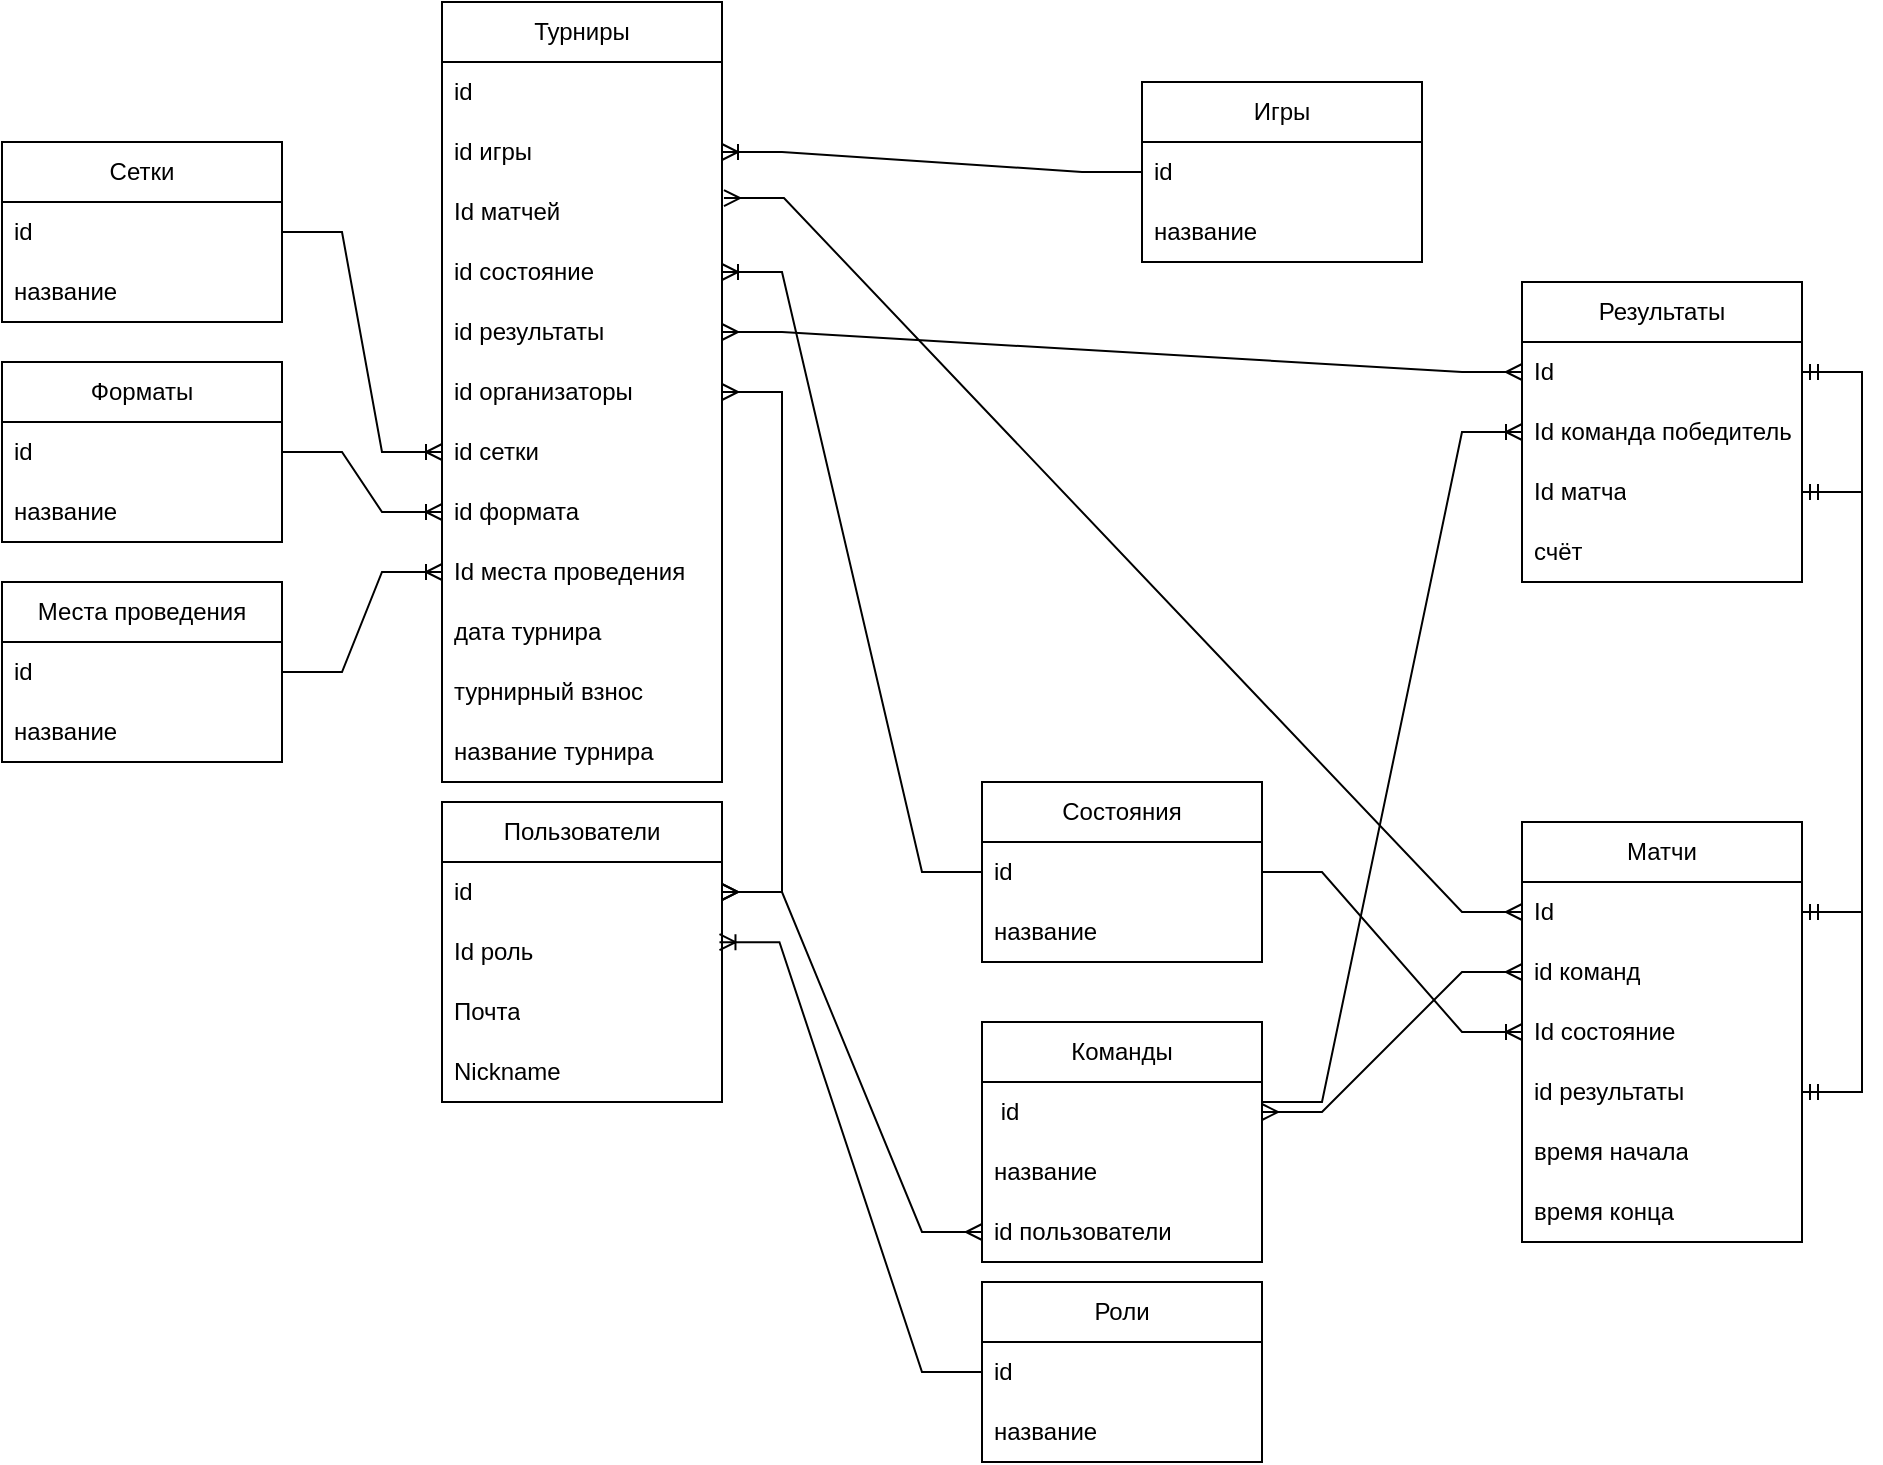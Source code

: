 <mxfile version="22.1.3" type="github">
  <diagram name="Страница — 1" id="v7ZtCFrKDvdxAF3M1OyC">
    <mxGraphModel dx="2261" dy="750" grid="1" gridSize="10" guides="1" tooltips="1" connect="1" arrows="1" fold="1" page="1" pageScale="1" pageWidth="827" pageHeight="1169" math="0" shadow="0">
      <root>
        <mxCell id="0" />
        <mxCell id="1" parent="0" />
        <mxCell id="OLDcQR_b7lq4X7Irolwi-84" value="Пользователи" style="swimlane;fontStyle=0;childLayout=stackLayout;horizontal=1;startSize=30;horizontalStack=0;resizeParent=1;resizeParentMax=0;resizeLast=0;collapsible=1;marginBottom=0;whiteSpace=wrap;html=1;" parent="1" vertex="1">
          <mxGeometry x="40" y="400" width="140" height="150" as="geometry" />
        </mxCell>
        <mxCell id="OLDcQR_b7lq4X7Irolwi-95" value="id" style="text;strokeColor=none;fillColor=none;align=left;verticalAlign=middle;spacingLeft=4;spacingRight=4;overflow=hidden;points=[[0,0.5],[1,0.5]];portConstraint=eastwest;rotatable=0;whiteSpace=wrap;html=1;" parent="OLDcQR_b7lq4X7Irolwi-84" vertex="1">
          <mxGeometry y="30" width="140" height="30" as="geometry" />
        </mxCell>
        <mxCell id="OLDcQR_b7lq4X7Irolwi-100" value="Id роль" style="text;strokeColor=none;fillColor=none;align=left;verticalAlign=middle;spacingLeft=4;spacingRight=4;overflow=hidden;points=[[0,0.5],[1,0.5]];portConstraint=eastwest;rotatable=0;whiteSpace=wrap;html=1;" parent="OLDcQR_b7lq4X7Irolwi-84" vertex="1">
          <mxGeometry y="60" width="140" height="30" as="geometry" />
        </mxCell>
        <mxCell id="OLDcQR_b7lq4X7Irolwi-87" value="Почта" style="text;strokeColor=none;fillColor=none;align=left;verticalAlign=middle;spacingLeft=4;spacingRight=4;overflow=hidden;points=[[0,0.5],[1,0.5]];portConstraint=eastwest;rotatable=0;whiteSpace=wrap;html=1;" parent="OLDcQR_b7lq4X7Irolwi-84" vertex="1">
          <mxGeometry y="90" width="140" height="30" as="geometry" />
        </mxCell>
        <mxCell id="OLDcQR_b7lq4X7Irolwi-86" value="Nickname" style="text;strokeColor=none;fillColor=none;align=left;verticalAlign=middle;spacingLeft=4;spacingRight=4;overflow=hidden;points=[[0,0.5],[1,0.5]];portConstraint=eastwest;rotatable=0;whiteSpace=wrap;html=1;" parent="OLDcQR_b7lq4X7Irolwi-84" vertex="1">
          <mxGeometry y="120" width="140" height="30" as="geometry" />
        </mxCell>
        <mxCell id="OLDcQR_b7lq4X7Irolwi-88" value="Команды" style="swimlane;fontStyle=0;childLayout=stackLayout;horizontal=1;startSize=30;horizontalStack=0;resizeParent=1;resizeParentMax=0;resizeLast=0;collapsible=1;marginBottom=0;whiteSpace=wrap;html=1;" parent="1" vertex="1">
          <mxGeometry x="310" y="510" width="140" height="120" as="geometry" />
        </mxCell>
        <mxCell id="OLDcQR_b7lq4X7Irolwi-89" value="&amp;nbsp;id" style="text;strokeColor=none;fillColor=none;align=left;verticalAlign=middle;spacingLeft=4;spacingRight=4;overflow=hidden;points=[[0,0.5],[1,0.5]];portConstraint=eastwest;rotatable=0;whiteSpace=wrap;html=1;" parent="OLDcQR_b7lq4X7Irolwi-88" vertex="1">
          <mxGeometry y="30" width="140" height="30" as="geometry" />
        </mxCell>
        <mxCell id="OLDcQR_b7lq4X7Irolwi-90" value="название" style="text;strokeColor=none;fillColor=none;align=left;verticalAlign=middle;spacingLeft=4;spacingRight=4;overflow=hidden;points=[[0,0.5],[1,0.5]];portConstraint=eastwest;rotatable=0;whiteSpace=wrap;html=1;" parent="OLDcQR_b7lq4X7Irolwi-88" vertex="1">
          <mxGeometry y="60" width="140" height="30" as="geometry" />
        </mxCell>
        <mxCell id="OLDcQR_b7lq4X7Irolwi-159" value="id пользователи" style="text;strokeColor=none;fillColor=none;align=left;verticalAlign=middle;spacingLeft=4;spacingRight=4;overflow=hidden;points=[[0,0.5],[1,0.5]];portConstraint=eastwest;rotatable=0;whiteSpace=wrap;html=1;" parent="OLDcQR_b7lq4X7Irolwi-88" vertex="1">
          <mxGeometry y="90" width="140" height="30" as="geometry" />
        </mxCell>
        <mxCell id="OLDcQR_b7lq4X7Irolwi-96" value="Роли" style="swimlane;fontStyle=0;childLayout=stackLayout;horizontal=1;startSize=30;horizontalStack=0;resizeParent=1;resizeParentMax=0;resizeLast=0;collapsible=1;marginBottom=0;whiteSpace=wrap;html=1;" parent="1" vertex="1">
          <mxGeometry x="310" y="640" width="140" height="90" as="geometry" />
        </mxCell>
        <mxCell id="OLDcQR_b7lq4X7Irolwi-97" value="id" style="text;strokeColor=none;fillColor=none;align=left;verticalAlign=middle;spacingLeft=4;spacingRight=4;overflow=hidden;points=[[0,0.5],[1,0.5]];portConstraint=eastwest;rotatable=0;whiteSpace=wrap;html=1;" parent="OLDcQR_b7lq4X7Irolwi-96" vertex="1">
          <mxGeometry y="30" width="140" height="30" as="geometry" />
        </mxCell>
        <mxCell id="OLDcQR_b7lq4X7Irolwi-98" value="название" style="text;strokeColor=none;fillColor=none;align=left;verticalAlign=middle;spacingLeft=4;spacingRight=4;overflow=hidden;points=[[0,0.5],[1,0.5]];portConstraint=eastwest;rotatable=0;whiteSpace=wrap;html=1;" parent="OLDcQR_b7lq4X7Irolwi-96" vertex="1">
          <mxGeometry y="60" width="140" height="30" as="geometry" />
        </mxCell>
        <mxCell id="OLDcQR_b7lq4X7Irolwi-102" value="" style="edgeStyle=entityRelationEdgeStyle;fontSize=12;html=1;endArrow=ERoneToMany;rounded=0;entryX=0.991;entryY=0.336;entryDx=0;entryDy=0;entryPerimeter=0;exitX=0;exitY=0.5;exitDx=0;exitDy=0;" parent="1" source="OLDcQR_b7lq4X7Irolwi-97" target="OLDcQR_b7lq4X7Irolwi-100" edge="1">
          <mxGeometry width="100" height="100" relative="1" as="geometry">
            <mxPoint x="350" y="700" as="sourcePoint" />
            <mxPoint x="450" y="600" as="targetPoint" />
          </mxGeometry>
        </mxCell>
        <mxCell id="OLDcQR_b7lq4X7Irolwi-103" value="Матчи" style="swimlane;fontStyle=0;childLayout=stackLayout;horizontal=1;startSize=30;horizontalStack=0;resizeParent=1;resizeParentMax=0;resizeLast=0;collapsible=1;marginBottom=0;whiteSpace=wrap;html=1;" parent="1" vertex="1">
          <mxGeometry x="580" y="410" width="140" height="210" as="geometry" />
        </mxCell>
        <mxCell id="OLDcQR_b7lq4X7Irolwi-107" value="Id" style="text;strokeColor=none;fillColor=none;align=left;verticalAlign=middle;spacingLeft=4;spacingRight=4;overflow=hidden;points=[[0,0.5],[1,0.5]];portConstraint=eastwest;rotatable=0;whiteSpace=wrap;html=1;" parent="OLDcQR_b7lq4X7Irolwi-103" vertex="1">
          <mxGeometry y="30" width="140" height="30" as="geometry" />
        </mxCell>
        <mxCell id="OLDcQR_b7lq4X7Irolwi-104" value="id команд" style="text;strokeColor=none;fillColor=none;align=left;verticalAlign=middle;spacingLeft=4;spacingRight=4;overflow=hidden;points=[[0,0.5],[1,0.5]];portConstraint=eastwest;rotatable=0;whiteSpace=wrap;html=1;" parent="OLDcQR_b7lq4X7Irolwi-103" vertex="1">
          <mxGeometry y="60" width="140" height="30" as="geometry" />
        </mxCell>
        <mxCell id="OLDcQR_b7lq4X7Irolwi-108" value="Id состояние" style="text;strokeColor=none;fillColor=none;align=left;verticalAlign=middle;spacingLeft=4;spacingRight=4;overflow=hidden;points=[[0,0.5],[1,0.5]];portConstraint=eastwest;rotatable=0;whiteSpace=wrap;html=1;" parent="OLDcQR_b7lq4X7Irolwi-103" vertex="1">
          <mxGeometry y="90" width="140" height="30" as="geometry" />
        </mxCell>
        <mxCell id="OLDcQR_b7lq4X7Irolwi-129" value="id результаты" style="text;strokeColor=none;fillColor=none;align=left;verticalAlign=middle;spacingLeft=4;spacingRight=4;overflow=hidden;points=[[0,0.5],[1,0.5]];portConstraint=eastwest;rotatable=0;whiteSpace=wrap;html=1;" parent="OLDcQR_b7lq4X7Irolwi-103" vertex="1">
          <mxGeometry y="120" width="140" height="30" as="geometry" />
        </mxCell>
        <mxCell id="OLDcQR_b7lq4X7Irolwi-116" value="время начала" style="text;strokeColor=none;fillColor=none;align=left;verticalAlign=middle;spacingLeft=4;spacingRight=4;overflow=hidden;points=[[0,0.5],[1,0.5]];portConstraint=eastwest;rotatable=0;whiteSpace=wrap;html=1;" parent="OLDcQR_b7lq4X7Irolwi-103" vertex="1">
          <mxGeometry y="150" width="140" height="30" as="geometry" />
        </mxCell>
        <mxCell id="OLDcQR_b7lq4X7Irolwi-145" value="время конца" style="text;strokeColor=none;fillColor=none;align=left;verticalAlign=middle;spacingLeft=4;spacingRight=4;overflow=hidden;points=[[0,0.5],[1,0.5]];portConstraint=eastwest;rotatable=0;whiteSpace=wrap;html=1;" parent="OLDcQR_b7lq4X7Irolwi-103" vertex="1">
          <mxGeometry y="180" width="140" height="30" as="geometry" />
        </mxCell>
        <mxCell id="OLDcQR_b7lq4X7Irolwi-109" value="Состояния" style="swimlane;fontStyle=0;childLayout=stackLayout;horizontal=1;startSize=30;horizontalStack=0;resizeParent=1;resizeParentMax=0;resizeLast=0;collapsible=1;marginBottom=0;whiteSpace=wrap;html=1;" parent="1" vertex="1">
          <mxGeometry x="310" y="390" width="140" height="90" as="geometry" />
        </mxCell>
        <mxCell id="OLDcQR_b7lq4X7Irolwi-110" value="id" style="text;strokeColor=none;fillColor=none;align=left;verticalAlign=middle;spacingLeft=4;spacingRight=4;overflow=hidden;points=[[0,0.5],[1,0.5]];portConstraint=eastwest;rotatable=0;whiteSpace=wrap;html=1;" parent="OLDcQR_b7lq4X7Irolwi-109" vertex="1">
          <mxGeometry y="30" width="140" height="30" as="geometry" />
        </mxCell>
        <mxCell id="OLDcQR_b7lq4X7Irolwi-111" value="название" style="text;strokeColor=none;fillColor=none;align=left;verticalAlign=middle;spacingLeft=4;spacingRight=4;overflow=hidden;points=[[0,0.5],[1,0.5]];portConstraint=eastwest;rotatable=0;whiteSpace=wrap;html=1;" parent="OLDcQR_b7lq4X7Irolwi-109" vertex="1">
          <mxGeometry y="60" width="140" height="30" as="geometry" />
        </mxCell>
        <mxCell id="OLDcQR_b7lq4X7Irolwi-119" value="" style="edgeStyle=entityRelationEdgeStyle;fontSize=12;html=1;endArrow=ERoneToMany;rounded=0;entryX=0;entryY=0.5;entryDx=0;entryDy=0;exitX=1;exitY=0.5;exitDx=0;exitDy=0;" parent="1" source="OLDcQR_b7lq4X7Irolwi-110" target="OLDcQR_b7lq4X7Irolwi-108" edge="1">
          <mxGeometry width="100" height="100" relative="1" as="geometry">
            <mxPoint x="550" y="730" as="sourcePoint" />
            <mxPoint x="650" y="630" as="targetPoint" />
          </mxGeometry>
        </mxCell>
        <mxCell id="OLDcQR_b7lq4X7Irolwi-120" value="" style="edgeStyle=entityRelationEdgeStyle;fontSize=12;html=1;endArrow=ERmany;startArrow=ERmany;rounded=0;exitX=0;exitY=0.5;exitDx=0;exitDy=0;entryX=1;entryY=0.5;entryDx=0;entryDy=0;" parent="1" source="OLDcQR_b7lq4X7Irolwi-104" target="OLDcQR_b7lq4X7Irolwi-89" edge="1">
          <mxGeometry width="100" height="100" relative="1" as="geometry">
            <mxPoint x="330" y="570" as="sourcePoint" />
            <mxPoint x="430" y="470" as="targetPoint" />
          </mxGeometry>
        </mxCell>
        <mxCell id="OLDcQR_b7lq4X7Irolwi-121" value="Турниры" style="swimlane;fontStyle=0;childLayout=stackLayout;horizontal=1;startSize=30;horizontalStack=0;resizeParent=1;resizeParentMax=0;resizeLast=0;collapsible=1;marginBottom=0;whiteSpace=wrap;html=1;" parent="1" vertex="1">
          <mxGeometry x="40" width="140" height="390" as="geometry" />
        </mxCell>
        <mxCell id="OLDcQR_b7lq4X7Irolwi-122" value="id" style="text;strokeColor=none;fillColor=none;align=left;verticalAlign=middle;spacingLeft=4;spacingRight=4;overflow=hidden;points=[[0,0.5],[1,0.5]];portConstraint=eastwest;rotatable=0;whiteSpace=wrap;html=1;" parent="OLDcQR_b7lq4X7Irolwi-121" vertex="1">
          <mxGeometry y="30" width="140" height="30" as="geometry" />
        </mxCell>
        <mxCell id="OLDcQR_b7lq4X7Irolwi-153" value="id игры" style="text;strokeColor=none;fillColor=none;align=left;verticalAlign=middle;spacingLeft=4;spacingRight=4;overflow=hidden;points=[[0,0.5],[1,0.5]];portConstraint=eastwest;rotatable=0;whiteSpace=wrap;html=1;" parent="OLDcQR_b7lq4X7Irolwi-121" vertex="1">
          <mxGeometry y="60" width="140" height="30" as="geometry" />
        </mxCell>
        <mxCell id="OLDcQR_b7lq4X7Irolwi-124" value="Id матчей&amp;nbsp;" style="text;strokeColor=none;fillColor=none;align=left;verticalAlign=middle;spacingLeft=4;spacingRight=4;overflow=hidden;points=[[0,0.5],[1,0.5]];portConstraint=eastwest;rotatable=0;whiteSpace=wrap;html=1;" parent="OLDcQR_b7lq4X7Irolwi-121" vertex="1">
          <mxGeometry y="90" width="140" height="30" as="geometry" />
        </mxCell>
        <mxCell id="OLDcQR_b7lq4X7Irolwi-127" value="id состояние" style="text;strokeColor=none;fillColor=none;align=left;verticalAlign=middle;spacingLeft=4;spacingRight=4;overflow=hidden;points=[[0,0.5],[1,0.5]];portConstraint=eastwest;rotatable=0;whiteSpace=wrap;html=1;" parent="OLDcQR_b7lq4X7Irolwi-121" vertex="1">
          <mxGeometry y="120" width="140" height="30" as="geometry" />
        </mxCell>
        <mxCell id="OLDcQR_b7lq4X7Irolwi-130" value="id результаты" style="text;strokeColor=none;fillColor=none;align=left;verticalAlign=middle;spacingLeft=4;spacingRight=4;overflow=hidden;points=[[0,0.5],[1,0.5]];portConstraint=eastwest;rotatable=0;whiteSpace=wrap;html=1;" parent="OLDcQR_b7lq4X7Irolwi-121" vertex="1">
          <mxGeometry y="150" width="140" height="30" as="geometry" />
        </mxCell>
        <mxCell id="OLDcQR_b7lq4X7Irolwi-131" value="id организаторы" style="text;strokeColor=none;fillColor=none;align=left;verticalAlign=middle;spacingLeft=4;spacingRight=4;overflow=hidden;points=[[0,0.5],[1,0.5]];portConstraint=eastwest;rotatable=0;whiteSpace=wrap;html=1;" parent="OLDcQR_b7lq4X7Irolwi-121" vertex="1">
          <mxGeometry y="180" width="140" height="30" as="geometry" />
        </mxCell>
        <mxCell id="Oki5u9hgrPnF9s3zYKUd-3" value="id сетки" style="text;strokeColor=none;fillColor=none;align=left;verticalAlign=middle;spacingLeft=4;spacingRight=4;overflow=hidden;points=[[0,0.5],[1,0.5]];portConstraint=eastwest;rotatable=0;whiteSpace=wrap;html=1;" vertex="1" parent="OLDcQR_b7lq4X7Irolwi-121">
          <mxGeometry y="210" width="140" height="30" as="geometry" />
        </mxCell>
        <mxCell id="Oki5u9hgrPnF9s3zYKUd-10" value="id формата" style="text;strokeColor=none;fillColor=none;align=left;verticalAlign=middle;spacingLeft=4;spacingRight=4;overflow=hidden;points=[[0,0.5],[1,0.5]];portConstraint=eastwest;rotatable=0;whiteSpace=wrap;html=1;" vertex="1" parent="OLDcQR_b7lq4X7Irolwi-121">
          <mxGeometry y="240" width="140" height="30" as="geometry" />
        </mxCell>
        <mxCell id="Oki5u9hgrPnF9s3zYKUd-17" value="Id места проведения" style="text;strokeColor=none;fillColor=none;align=left;verticalAlign=middle;spacingLeft=4;spacingRight=4;overflow=hidden;points=[[0,0.5],[1,0.5]];portConstraint=eastwest;rotatable=0;whiteSpace=wrap;html=1;" vertex="1" parent="OLDcQR_b7lq4X7Irolwi-121">
          <mxGeometry y="270" width="140" height="30" as="geometry" />
        </mxCell>
        <mxCell id="Oki5u9hgrPnF9s3zYKUd-1" value="дата турнира" style="text;strokeColor=none;fillColor=none;align=left;verticalAlign=middle;spacingLeft=4;spacingRight=4;overflow=hidden;points=[[0,0.5],[1,0.5]];portConstraint=eastwest;rotatable=0;whiteSpace=wrap;html=1;" vertex="1" parent="OLDcQR_b7lq4X7Irolwi-121">
          <mxGeometry y="300" width="140" height="30" as="geometry" />
        </mxCell>
        <mxCell id="Oki5u9hgrPnF9s3zYKUd-2" value="турнирный взнос" style="text;strokeColor=none;fillColor=none;align=left;verticalAlign=middle;spacingLeft=4;spacingRight=4;overflow=hidden;points=[[0,0.5],[1,0.5]];portConstraint=eastwest;rotatable=0;whiteSpace=wrap;html=1;" vertex="1" parent="OLDcQR_b7lq4X7Irolwi-121">
          <mxGeometry y="330" width="140" height="30" as="geometry" />
        </mxCell>
        <mxCell id="OLDcQR_b7lq4X7Irolwi-125" value="название турнира" style="text;strokeColor=none;fillColor=none;align=left;verticalAlign=middle;spacingLeft=4;spacingRight=4;overflow=hidden;points=[[0,0.5],[1,0.5]];portConstraint=eastwest;rotatable=0;whiteSpace=wrap;html=1;" parent="OLDcQR_b7lq4X7Irolwi-121" vertex="1">
          <mxGeometry y="360" width="140" height="30" as="geometry" />
        </mxCell>
        <mxCell id="OLDcQR_b7lq4X7Irolwi-133" value="" style="edgeStyle=entityRelationEdgeStyle;fontSize=12;html=1;endArrow=ERmany;startArrow=ERmany;rounded=0;exitX=1.007;exitY=0.267;exitDx=0;exitDy=0;exitPerimeter=0;entryX=0;entryY=0.5;entryDx=0;entryDy=0;" parent="1" source="OLDcQR_b7lq4X7Irolwi-124" target="OLDcQR_b7lq4X7Irolwi-107" edge="1">
          <mxGeometry width="100" height="100" relative="1" as="geometry">
            <mxPoint x="40" y="750" as="sourcePoint" />
            <mxPoint x="140" y="650" as="targetPoint" />
            <Array as="points">
              <mxPoint x="90" y="770" />
            </Array>
          </mxGeometry>
        </mxCell>
        <mxCell id="OLDcQR_b7lq4X7Irolwi-136" value="" style="edgeStyle=entityRelationEdgeStyle;fontSize=12;html=1;endArrow=ERmany;startArrow=ERmany;rounded=0;exitX=1;exitY=0.5;exitDx=0;exitDy=0;entryX=1;entryY=0.5;entryDx=0;entryDy=0;" parent="1" source="OLDcQR_b7lq4X7Irolwi-131" target="OLDcQR_b7lq4X7Irolwi-95" edge="1">
          <mxGeometry width="100" height="100" relative="1" as="geometry">
            <mxPoint x="260" y="200" as="sourcePoint" />
            <mxPoint x="360" y="100" as="targetPoint" />
          </mxGeometry>
        </mxCell>
        <mxCell id="OLDcQR_b7lq4X7Irolwi-137" value="" style="edgeStyle=entityRelationEdgeStyle;fontSize=12;html=1;endArrow=ERoneToMany;rounded=0;entryX=1;entryY=0.5;entryDx=0;entryDy=0;exitX=0;exitY=0.5;exitDx=0;exitDy=0;" parent="1" source="OLDcQR_b7lq4X7Irolwi-110" target="OLDcQR_b7lq4X7Irolwi-127" edge="1">
          <mxGeometry width="100" height="100" relative="1" as="geometry">
            <mxPoint x="410" y="205" as="sourcePoint" />
            <mxPoint x="340" y="320" as="targetPoint" />
          </mxGeometry>
        </mxCell>
        <mxCell id="OLDcQR_b7lq4X7Irolwi-138" value="Результаты" style="swimlane;fontStyle=0;childLayout=stackLayout;horizontal=1;startSize=30;horizontalStack=0;resizeParent=1;resizeParentMax=0;resizeLast=0;collapsible=1;marginBottom=0;whiteSpace=wrap;html=1;" parent="1" vertex="1">
          <mxGeometry x="580" y="140" width="140" height="150" as="geometry" />
        </mxCell>
        <mxCell id="OLDcQR_b7lq4X7Irolwi-139" value="Id" style="text;strokeColor=none;fillColor=none;align=left;verticalAlign=middle;spacingLeft=4;spacingRight=4;overflow=hidden;points=[[0,0.5],[1,0.5]];portConstraint=eastwest;rotatable=0;whiteSpace=wrap;html=1;" parent="OLDcQR_b7lq4X7Irolwi-138" vertex="1">
          <mxGeometry y="30" width="140" height="30" as="geometry" />
        </mxCell>
        <mxCell id="OLDcQR_b7lq4X7Irolwi-141" value="Id команда победитель" style="text;strokeColor=none;fillColor=none;align=left;verticalAlign=middle;spacingLeft=4;spacingRight=4;overflow=hidden;points=[[0,0.5],[1,0.5]];portConstraint=eastwest;rotatable=0;whiteSpace=wrap;html=1;" parent="OLDcQR_b7lq4X7Irolwi-138" vertex="1">
          <mxGeometry y="60" width="140" height="30" as="geometry" />
        </mxCell>
        <mxCell id="OLDcQR_b7lq4X7Irolwi-148" value="Id матча" style="text;strokeColor=none;fillColor=none;align=left;verticalAlign=middle;spacingLeft=4;spacingRight=4;overflow=hidden;points=[[0,0.5],[1,0.5]];portConstraint=eastwest;rotatable=0;whiteSpace=wrap;html=1;" parent="OLDcQR_b7lq4X7Irolwi-138" vertex="1">
          <mxGeometry y="90" width="140" height="30" as="geometry" />
        </mxCell>
        <mxCell id="OLDcQR_b7lq4X7Irolwi-140" value="счёт" style="text;strokeColor=none;fillColor=none;align=left;verticalAlign=middle;spacingLeft=4;spacingRight=4;overflow=hidden;points=[[0,0.5],[1,0.5]];portConstraint=eastwest;rotatable=0;whiteSpace=wrap;html=1;" parent="OLDcQR_b7lq4X7Irolwi-138" vertex="1">
          <mxGeometry y="120" width="140" height="30" as="geometry" />
        </mxCell>
        <mxCell id="OLDcQR_b7lq4X7Irolwi-146" value="" style="edgeStyle=entityRelationEdgeStyle;fontSize=12;html=1;endArrow=ERoneToMany;rounded=0;entryX=0;entryY=0.5;entryDx=0;entryDy=0;" parent="1" target="OLDcQR_b7lq4X7Irolwi-141" edge="1">
          <mxGeometry width="100" height="100" relative="1" as="geometry">
            <mxPoint x="450" y="550" as="sourcePoint" />
            <mxPoint x="450" y="340" as="targetPoint" />
          </mxGeometry>
        </mxCell>
        <mxCell id="OLDcQR_b7lq4X7Irolwi-149" value="Игры" style="swimlane;fontStyle=0;childLayout=stackLayout;horizontal=1;startSize=30;horizontalStack=0;resizeParent=1;resizeParentMax=0;resizeLast=0;collapsible=1;marginBottom=0;whiteSpace=wrap;html=1;" parent="1" vertex="1">
          <mxGeometry x="390" y="40" width="140" height="90" as="geometry" />
        </mxCell>
        <mxCell id="OLDcQR_b7lq4X7Irolwi-150" value="id" style="text;strokeColor=none;fillColor=none;align=left;verticalAlign=middle;spacingLeft=4;spacingRight=4;overflow=hidden;points=[[0,0.5],[1,0.5]];portConstraint=eastwest;rotatable=0;whiteSpace=wrap;html=1;" parent="OLDcQR_b7lq4X7Irolwi-149" vertex="1">
          <mxGeometry y="30" width="140" height="30" as="geometry" />
        </mxCell>
        <mxCell id="OLDcQR_b7lq4X7Irolwi-151" value="название" style="text;strokeColor=none;fillColor=none;align=left;verticalAlign=middle;spacingLeft=4;spacingRight=4;overflow=hidden;points=[[0,0.5],[1,0.5]];portConstraint=eastwest;rotatable=0;whiteSpace=wrap;html=1;" parent="OLDcQR_b7lq4X7Irolwi-149" vertex="1">
          <mxGeometry y="60" width="140" height="30" as="geometry" />
        </mxCell>
        <mxCell id="OLDcQR_b7lq4X7Irolwi-154" value="" style="edgeStyle=entityRelationEdgeStyle;fontSize=12;html=1;endArrow=ERoneToMany;rounded=0;entryX=1;entryY=0.5;entryDx=0;entryDy=0;exitX=0;exitY=0.5;exitDx=0;exitDy=0;" parent="1" source="OLDcQR_b7lq4X7Irolwi-150" target="OLDcQR_b7lq4X7Irolwi-153" edge="1">
          <mxGeometry width="100" height="100" relative="1" as="geometry">
            <mxPoint x="230" y="200" as="sourcePoint" />
            <mxPoint x="440" y="290" as="targetPoint" />
          </mxGeometry>
        </mxCell>
        <mxCell id="OLDcQR_b7lq4X7Irolwi-156" value="" style="edgeStyle=entityRelationEdgeStyle;fontSize=12;html=1;endArrow=ERmandOne;startArrow=ERmandOne;rounded=0;entryX=1;entryY=0.5;entryDx=0;entryDy=0;exitX=1;exitY=0.5;exitDx=0;exitDy=0;" parent="1" source="OLDcQR_b7lq4X7Irolwi-107" target="OLDcQR_b7lq4X7Irolwi-148" edge="1">
          <mxGeometry width="100" height="100" relative="1" as="geometry">
            <mxPoint x="760" y="450" as="sourcePoint" />
            <mxPoint x="860" y="350" as="targetPoint" />
            <Array as="points">
              <mxPoint x="1040" y="430" />
            </Array>
          </mxGeometry>
        </mxCell>
        <mxCell id="OLDcQR_b7lq4X7Irolwi-158" value="" style="edgeStyle=entityRelationEdgeStyle;fontSize=12;html=1;endArrow=ERmandOne;startArrow=ERmandOne;rounded=0;exitX=1;exitY=0.5;exitDx=0;exitDy=0;entryX=1;entryY=0.5;entryDx=0;entryDy=0;" parent="1" source="OLDcQR_b7lq4X7Irolwi-129" target="OLDcQR_b7lq4X7Irolwi-139" edge="1">
          <mxGeometry width="100" height="100" relative="1" as="geometry">
            <mxPoint x="820" y="640" as="sourcePoint" />
            <mxPoint x="920" y="540" as="targetPoint" />
          </mxGeometry>
        </mxCell>
        <mxCell id="OLDcQR_b7lq4X7Irolwi-160" value="" style="edgeStyle=entityRelationEdgeStyle;fontSize=12;html=1;endArrow=ERmany;startArrow=ERmany;rounded=0;entryX=0;entryY=0.5;entryDx=0;entryDy=0;exitX=1;exitY=0.5;exitDx=0;exitDy=0;" parent="1" source="OLDcQR_b7lq4X7Irolwi-95" target="OLDcQR_b7lq4X7Irolwi-159" edge="1">
          <mxGeometry width="100" height="100" relative="1" as="geometry">
            <mxPoint x="120" y="720" as="sourcePoint" />
            <mxPoint x="220" y="620" as="targetPoint" />
            <Array as="points">
              <mxPoint x="-170" y="840" />
            </Array>
          </mxGeometry>
        </mxCell>
        <mxCell id="OLDcQR_b7lq4X7Irolwi-162" value="" style="edgeStyle=entityRelationEdgeStyle;fontSize=12;html=1;endArrow=ERmany;startArrow=ERmany;rounded=0;entryX=0;entryY=0.5;entryDx=0;entryDy=0;exitX=1;exitY=0.5;exitDx=0;exitDy=0;" parent="1" source="OLDcQR_b7lq4X7Irolwi-130" target="OLDcQR_b7lq4X7Irolwi-139" edge="1">
          <mxGeometry width="100" height="100" relative="1" as="geometry">
            <mxPoint x="280" y="213" as="sourcePoint" />
            <mxPoint x="682" y="130" as="targetPoint" />
            <Array as="points">
              <mxPoint x="302" y="225" />
            </Array>
          </mxGeometry>
        </mxCell>
        <mxCell id="Oki5u9hgrPnF9s3zYKUd-5" value="Сетки" style="swimlane;fontStyle=0;childLayout=stackLayout;horizontal=1;startSize=30;horizontalStack=0;resizeParent=1;resizeParentMax=0;resizeLast=0;collapsible=1;marginBottom=0;whiteSpace=wrap;html=1;" vertex="1" parent="1">
          <mxGeometry x="-180" y="70" width="140" height="90" as="geometry" />
        </mxCell>
        <mxCell id="Oki5u9hgrPnF9s3zYKUd-6" value="id" style="text;strokeColor=none;fillColor=none;align=left;verticalAlign=middle;spacingLeft=4;spacingRight=4;overflow=hidden;points=[[0,0.5],[1,0.5]];portConstraint=eastwest;rotatable=0;whiteSpace=wrap;html=1;" vertex="1" parent="Oki5u9hgrPnF9s3zYKUd-5">
          <mxGeometry y="30" width="140" height="30" as="geometry" />
        </mxCell>
        <mxCell id="Oki5u9hgrPnF9s3zYKUd-7" value="название" style="text;strokeColor=none;fillColor=none;align=left;verticalAlign=middle;spacingLeft=4;spacingRight=4;overflow=hidden;points=[[0,0.5],[1,0.5]];portConstraint=eastwest;rotatable=0;whiteSpace=wrap;html=1;" vertex="1" parent="Oki5u9hgrPnF9s3zYKUd-5">
          <mxGeometry y="60" width="140" height="30" as="geometry" />
        </mxCell>
        <mxCell id="Oki5u9hgrPnF9s3zYKUd-9" value="" style="edgeStyle=entityRelationEdgeStyle;fontSize=12;html=1;endArrow=ERoneToMany;rounded=0;entryX=0;entryY=0.5;entryDx=0;entryDy=0;exitX=1;exitY=0.5;exitDx=0;exitDy=0;" edge="1" parent="1" source="Oki5u9hgrPnF9s3zYKUd-6" target="Oki5u9hgrPnF9s3zYKUd-3">
          <mxGeometry width="100" height="100" relative="1" as="geometry">
            <mxPoint x="-105.66" y="320" as="sourcePoint" />
            <mxPoint x="40.0" y="256.11" as="targetPoint" />
          </mxGeometry>
        </mxCell>
        <mxCell id="Oki5u9hgrPnF9s3zYKUd-11" value="Форматы" style="swimlane;fontStyle=0;childLayout=stackLayout;horizontal=1;startSize=30;horizontalStack=0;resizeParent=1;resizeParentMax=0;resizeLast=0;collapsible=1;marginBottom=0;whiteSpace=wrap;html=1;" vertex="1" parent="1">
          <mxGeometry x="-180" y="180" width="140" height="90" as="geometry" />
        </mxCell>
        <mxCell id="Oki5u9hgrPnF9s3zYKUd-12" value="id" style="text;strokeColor=none;fillColor=none;align=left;verticalAlign=middle;spacingLeft=4;spacingRight=4;overflow=hidden;points=[[0,0.5],[1,0.5]];portConstraint=eastwest;rotatable=0;whiteSpace=wrap;html=1;" vertex="1" parent="Oki5u9hgrPnF9s3zYKUd-11">
          <mxGeometry y="30" width="140" height="30" as="geometry" />
        </mxCell>
        <mxCell id="Oki5u9hgrPnF9s3zYKUd-13" value="название" style="text;strokeColor=none;fillColor=none;align=left;verticalAlign=middle;spacingLeft=4;spacingRight=4;overflow=hidden;points=[[0,0.5],[1,0.5]];portConstraint=eastwest;rotatable=0;whiteSpace=wrap;html=1;" vertex="1" parent="Oki5u9hgrPnF9s3zYKUd-11">
          <mxGeometry y="60" width="140" height="30" as="geometry" />
        </mxCell>
        <mxCell id="Oki5u9hgrPnF9s3zYKUd-15" value="" style="edgeStyle=entityRelationEdgeStyle;fontSize=12;html=1;endArrow=ERoneToMany;rounded=0;entryX=0;entryY=0.5;entryDx=0;entryDy=0;exitX=1;exitY=0.5;exitDx=0;exitDy=0;" edge="1" parent="1" source="Oki5u9hgrPnF9s3zYKUd-12" target="Oki5u9hgrPnF9s3zYKUd-10">
          <mxGeometry width="100" height="100" relative="1" as="geometry">
            <mxPoint x="-170" y="450" as="sourcePoint" />
            <mxPoint x="-70" y="350" as="targetPoint" />
          </mxGeometry>
        </mxCell>
        <mxCell id="Oki5u9hgrPnF9s3zYKUd-18" value="Места проведения" style="swimlane;fontStyle=0;childLayout=stackLayout;horizontal=1;startSize=30;horizontalStack=0;resizeParent=1;resizeParentMax=0;resizeLast=0;collapsible=1;marginBottom=0;whiteSpace=wrap;html=1;" vertex="1" parent="1">
          <mxGeometry x="-180" y="290" width="140" height="90" as="geometry" />
        </mxCell>
        <mxCell id="Oki5u9hgrPnF9s3zYKUd-19" value="id" style="text;strokeColor=none;fillColor=none;align=left;verticalAlign=middle;spacingLeft=4;spacingRight=4;overflow=hidden;points=[[0,0.5],[1,0.5]];portConstraint=eastwest;rotatable=0;whiteSpace=wrap;html=1;" vertex="1" parent="Oki5u9hgrPnF9s3zYKUd-18">
          <mxGeometry y="30" width="140" height="30" as="geometry" />
        </mxCell>
        <mxCell id="Oki5u9hgrPnF9s3zYKUd-20" value="название" style="text;strokeColor=none;fillColor=none;align=left;verticalAlign=middle;spacingLeft=4;spacingRight=4;overflow=hidden;points=[[0,0.5],[1,0.5]];portConstraint=eastwest;rotatable=0;whiteSpace=wrap;html=1;" vertex="1" parent="Oki5u9hgrPnF9s3zYKUd-18">
          <mxGeometry y="60" width="140" height="30" as="geometry" />
        </mxCell>
        <mxCell id="Oki5u9hgrPnF9s3zYKUd-22" value="" style="edgeStyle=entityRelationEdgeStyle;fontSize=12;html=1;endArrow=ERoneToMany;rounded=0;exitX=1;exitY=0.5;exitDx=0;exitDy=0;entryX=0;entryY=0.5;entryDx=0;entryDy=0;" edge="1" parent="1" source="Oki5u9hgrPnF9s3zYKUd-19" target="Oki5u9hgrPnF9s3zYKUd-17">
          <mxGeometry width="100" height="100" relative="1" as="geometry">
            <mxPoint x="-60" y="390" as="sourcePoint" />
            <mxPoint x="40" y="290" as="targetPoint" />
          </mxGeometry>
        </mxCell>
      </root>
    </mxGraphModel>
  </diagram>
</mxfile>
